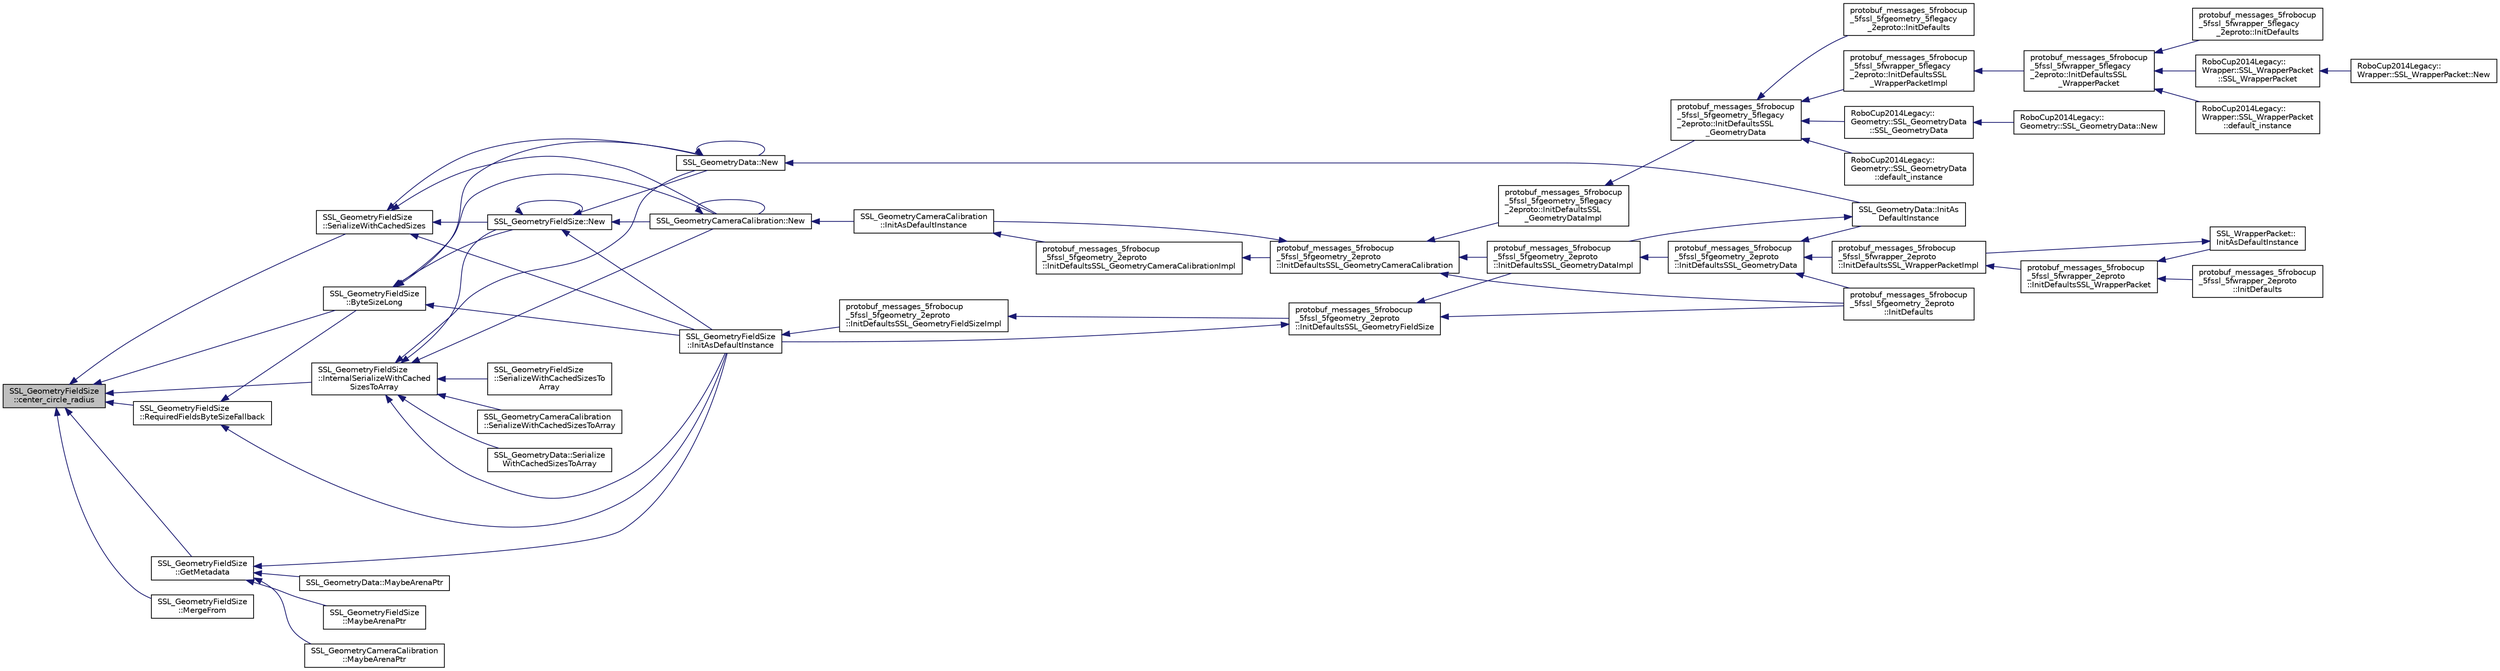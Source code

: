 digraph "SSL_GeometryFieldSize::center_circle_radius"
{
 // INTERACTIVE_SVG=YES
  edge [fontname="Helvetica",fontsize="10",labelfontname="Helvetica",labelfontsize="10"];
  node [fontname="Helvetica",fontsize="10",shape=record];
  rankdir="LR";
  Node1 [label="SSL_GeometryFieldSize\l::center_circle_radius",height=0.2,width=0.4,color="black", fillcolor="grey75", style="filled", fontcolor="black"];
  Node1 -> Node2 [dir="back",color="midnightblue",fontsize="10",style="solid",fontname="Helvetica"];
  Node2 [label="SSL_GeometryFieldSize\l::ByteSizeLong",height=0.2,width=0.4,color="black", fillcolor="white", style="filled",URL="$d2/d30/class_s_s_l___geometry_field_size.html#af750910b0fc119c3c8a9d293877ff401"];
  Node2 -> Node3 [dir="back",color="midnightblue",fontsize="10",style="solid",fontname="Helvetica"];
  Node3 [label="SSL_GeometryFieldSize\l::InitAsDefaultInstance",height=0.2,width=0.4,color="black", fillcolor="white", style="filled",URL="$d2/d30/class_s_s_l___geometry_field_size.html#a371a676c3c37670304e6b29daca758f3"];
  Node3 -> Node4 [dir="back",color="midnightblue",fontsize="10",style="solid",fontname="Helvetica"];
  Node4 [label="protobuf_messages_5frobocup\l_5fssl_5fgeometry_2eproto\l::InitDefaultsSSL_GeometryFieldSizeImpl",height=0.2,width=0.4,color="black", fillcolor="white", style="filled",URL="$d4/d2b/namespaceprotobuf__messages__5frobocup__5fssl__5fgeometry__2eproto.html#ac5982160afc4c6c9c1388ab17bba4318"];
  Node4 -> Node5 [dir="back",color="midnightblue",fontsize="10",style="solid",fontname="Helvetica"];
  Node5 [label="protobuf_messages_5frobocup\l_5fssl_5fgeometry_2eproto\l::InitDefaultsSSL_GeometryFieldSize",height=0.2,width=0.4,color="black", fillcolor="white", style="filled",URL="$d4/d2b/namespaceprotobuf__messages__5frobocup__5fssl__5fgeometry__2eproto.html#a50dcacc4293002f8245afd4a713618b4"];
  Node5 -> Node6 [dir="back",color="midnightblue",fontsize="10",style="solid",fontname="Helvetica"];
  Node6 [label="protobuf_messages_5frobocup\l_5fssl_5fgeometry_2eproto\l::InitDefaultsSSL_GeometryDataImpl",height=0.2,width=0.4,color="black", fillcolor="white", style="filled",URL="$d4/d2b/namespaceprotobuf__messages__5frobocup__5fssl__5fgeometry__2eproto.html#a35073f1d246a8f2008de46cef826911a"];
  Node6 -> Node7 [dir="back",color="midnightblue",fontsize="10",style="solid",fontname="Helvetica"];
  Node7 [label="protobuf_messages_5frobocup\l_5fssl_5fgeometry_2eproto\l::InitDefaultsSSL_GeometryData",height=0.2,width=0.4,color="black", fillcolor="white", style="filled",URL="$d4/d2b/namespaceprotobuf__messages__5frobocup__5fssl__5fgeometry__2eproto.html#a5135d4ac6b00963f089c74c441e023b5"];
  Node7 -> Node8 [dir="back",color="midnightblue",fontsize="10",style="solid",fontname="Helvetica"];
  Node8 [label="SSL_GeometryData::InitAs\lDefaultInstance",height=0.2,width=0.4,color="black", fillcolor="white", style="filled",URL="$d2/d01/class_s_s_l___geometry_data.html#ac446d8dbbebbfdc0acbfad8aad50491c"];
  Node8 -> Node6 [dir="back",color="midnightblue",fontsize="10",style="solid",fontname="Helvetica"];
  Node7 -> Node9 [dir="back",color="midnightblue",fontsize="10",style="solid",fontname="Helvetica"];
  Node9 [label="protobuf_messages_5frobocup\l_5fssl_5fgeometry_2eproto\l::InitDefaults",height=0.2,width=0.4,color="black", fillcolor="white", style="filled",URL="$d4/d2b/namespaceprotobuf__messages__5frobocup__5fssl__5fgeometry__2eproto.html#af34826a54c96efb516ee9ac37d6c3701"];
  Node7 -> Node10 [dir="back",color="midnightblue",fontsize="10",style="solid",fontname="Helvetica"];
  Node10 [label="protobuf_messages_5frobocup\l_5fssl_5fwrapper_2eproto\l::InitDefaultsSSL_WrapperPacketImpl",height=0.2,width=0.4,color="black", fillcolor="white", style="filled",URL="$dd/db5/namespaceprotobuf__messages__5frobocup__5fssl__5fwrapper__2eproto.html#a80dce5872ee3d4a49e79ed6b67ead2b6"];
  Node10 -> Node11 [dir="back",color="midnightblue",fontsize="10",style="solid",fontname="Helvetica"];
  Node11 [label="protobuf_messages_5frobocup\l_5fssl_5fwrapper_2eproto\l::InitDefaultsSSL_WrapperPacket",height=0.2,width=0.4,color="black", fillcolor="white", style="filled",URL="$dd/db5/namespaceprotobuf__messages__5frobocup__5fssl__5fwrapper__2eproto.html#a759b1903d56c9a9d75043f593d768578"];
  Node11 -> Node12 [dir="back",color="midnightblue",fontsize="10",style="solid",fontname="Helvetica"];
  Node12 [label="SSL_WrapperPacket::\lInitAsDefaultInstance",height=0.2,width=0.4,color="black", fillcolor="white", style="filled",URL="$d3/ddc/class_s_s_l___wrapper_packet.html#ae6927fbac123ba2e3b682c0a895940cb"];
  Node12 -> Node10 [dir="back",color="midnightblue",fontsize="10",style="solid",fontname="Helvetica"];
  Node11 -> Node13 [dir="back",color="midnightblue",fontsize="10",style="solid",fontname="Helvetica"];
  Node13 [label="protobuf_messages_5frobocup\l_5fssl_5fwrapper_2eproto\l::InitDefaults",height=0.2,width=0.4,color="black", fillcolor="white", style="filled",URL="$dd/db5/namespaceprotobuf__messages__5frobocup__5fssl__5fwrapper__2eproto.html#a5c74e25b29edbf9a0f0ff80d5d914b22"];
  Node5 -> Node3 [dir="back",color="midnightblue",fontsize="10",style="solid",fontname="Helvetica"];
  Node5 -> Node9 [dir="back",color="midnightblue",fontsize="10",style="solid",fontname="Helvetica"];
  Node2 -> Node14 [dir="back",color="midnightblue",fontsize="10",style="solid",fontname="Helvetica"];
  Node14 [label="SSL_GeometryFieldSize::New",height=0.2,width=0.4,color="black", fillcolor="white", style="filled",URL="$d2/d30/class_s_s_l___geometry_field_size.html#a543f7859b36c50a532a737c527e4ddfc"];
  Node14 -> Node3 [dir="back",color="midnightblue",fontsize="10",style="solid",fontname="Helvetica"];
  Node14 -> Node14 [dir="back",color="midnightblue",fontsize="10",style="solid",fontname="Helvetica"];
  Node14 -> Node15 [dir="back",color="midnightblue",fontsize="10",style="solid",fontname="Helvetica"];
  Node15 [label="SSL_GeometryCameraCalibration::New",height=0.2,width=0.4,color="black", fillcolor="white", style="filled",URL="$d0/d73/class_s_s_l___geometry_camera_calibration.html#ae0b269c4585c7700bb72218530210f85"];
  Node15 -> Node16 [dir="back",color="midnightblue",fontsize="10",style="solid",fontname="Helvetica"];
  Node16 [label="SSL_GeometryCameraCalibration\l::InitAsDefaultInstance",height=0.2,width=0.4,color="black", fillcolor="white", style="filled",URL="$d0/d73/class_s_s_l___geometry_camera_calibration.html#a7ffca6aca209bd8fd45f29ec2ec2fde3"];
  Node16 -> Node17 [dir="back",color="midnightblue",fontsize="10",style="solid",fontname="Helvetica"];
  Node17 [label="protobuf_messages_5frobocup\l_5fssl_5fgeometry_2eproto\l::InitDefaultsSSL_GeometryCameraCalibrationImpl",height=0.2,width=0.4,color="black", fillcolor="white", style="filled",URL="$d4/d2b/namespaceprotobuf__messages__5frobocup__5fssl__5fgeometry__2eproto.html#a309723e695b84fcdc9294963cc40ae9b"];
  Node17 -> Node18 [dir="back",color="midnightblue",fontsize="10",style="solid",fontname="Helvetica"];
  Node18 [label="protobuf_messages_5frobocup\l_5fssl_5fgeometry_2eproto\l::InitDefaultsSSL_GeometryCameraCalibration",height=0.2,width=0.4,color="black", fillcolor="white", style="filled",URL="$d4/d2b/namespaceprotobuf__messages__5frobocup__5fssl__5fgeometry__2eproto.html#a0787c4230e727ee8a9a5290347c73a53"];
  Node18 -> Node6 [dir="back",color="midnightblue",fontsize="10",style="solid",fontname="Helvetica"];
  Node18 -> Node16 [dir="back",color="midnightblue",fontsize="10",style="solid",fontname="Helvetica"];
  Node18 -> Node9 [dir="back",color="midnightblue",fontsize="10",style="solid",fontname="Helvetica"];
  Node18 -> Node19 [dir="back",color="midnightblue",fontsize="10",style="solid",fontname="Helvetica"];
  Node19 [label="protobuf_messages_5frobocup\l_5fssl_5fgeometry_5flegacy\l_2eproto::InitDefaultsSSL\l_GeometryDataImpl",height=0.2,width=0.4,color="black", fillcolor="white", style="filled",URL="$de/d4b/namespaceprotobuf__messages__5frobocup__5fssl__5fgeometry__5flegacy__2eproto.html#a5a0a5fb07539f7ccf014ca5aa3142b85"];
  Node19 -> Node20 [dir="back",color="midnightblue",fontsize="10",style="solid",fontname="Helvetica"];
  Node20 [label="protobuf_messages_5frobocup\l_5fssl_5fgeometry_5flegacy\l_2eproto::InitDefaultsSSL\l_GeometryData",height=0.2,width=0.4,color="black", fillcolor="white", style="filled",URL="$de/d4b/namespaceprotobuf__messages__5frobocup__5fssl__5fgeometry__5flegacy__2eproto.html#a090532cc7951e31e9687859d972ef3a0"];
  Node20 -> Node21 [dir="back",color="midnightblue",fontsize="10",style="solid",fontname="Helvetica"];
  Node21 [label="RoboCup2014Legacy::\lGeometry::SSL_GeometryData\l::SSL_GeometryData",height=0.2,width=0.4,color="black", fillcolor="white", style="filled",URL="$d8/d7b/class_robo_cup2014_legacy_1_1_geometry_1_1_s_s_l___geometry_data.html#a53ab9b3a85c759888cd9abc1d288b57f"];
  Node21 -> Node22 [dir="back",color="midnightblue",fontsize="10",style="solid",fontname="Helvetica"];
  Node22 [label="RoboCup2014Legacy::\lGeometry::SSL_GeometryData::New",height=0.2,width=0.4,color="black", fillcolor="white", style="filled",URL="$d8/d7b/class_robo_cup2014_legacy_1_1_geometry_1_1_s_s_l___geometry_data.html#acecb648cc540eed86337efe573e77e3b"];
  Node20 -> Node23 [dir="back",color="midnightblue",fontsize="10",style="solid",fontname="Helvetica"];
  Node23 [label="RoboCup2014Legacy::\lGeometry::SSL_GeometryData\l::default_instance",height=0.2,width=0.4,color="black", fillcolor="white", style="filled",URL="$d8/d7b/class_robo_cup2014_legacy_1_1_geometry_1_1_s_s_l___geometry_data.html#a39d6ebf2bf5ca82eacc9150760e9e4fb"];
  Node20 -> Node24 [dir="back",color="midnightblue",fontsize="10",style="solid",fontname="Helvetica"];
  Node24 [label="protobuf_messages_5frobocup\l_5fssl_5fgeometry_5flegacy\l_2eproto::InitDefaults",height=0.2,width=0.4,color="black", fillcolor="white", style="filled",URL="$de/d4b/namespaceprotobuf__messages__5frobocup__5fssl__5fgeometry__5flegacy__2eproto.html#abe954084ae49813abe35094edf9bc738"];
  Node20 -> Node25 [dir="back",color="midnightblue",fontsize="10",style="solid",fontname="Helvetica"];
  Node25 [label="protobuf_messages_5frobocup\l_5fssl_5fwrapper_5flegacy\l_2eproto::InitDefaultsSSL\l_WrapperPacketImpl",height=0.2,width=0.4,color="black", fillcolor="white", style="filled",URL="$d6/de3/namespaceprotobuf__messages__5frobocup__5fssl__5fwrapper__5flegacy__2eproto.html#a99e7a833c82e02a8db1f8b46a921eee5"];
  Node25 -> Node26 [dir="back",color="midnightblue",fontsize="10",style="solid",fontname="Helvetica"];
  Node26 [label="protobuf_messages_5frobocup\l_5fssl_5fwrapper_5flegacy\l_2eproto::InitDefaultsSSL\l_WrapperPacket",height=0.2,width=0.4,color="black", fillcolor="white", style="filled",URL="$d6/de3/namespaceprotobuf__messages__5frobocup__5fssl__5fwrapper__5flegacy__2eproto.html#ad1f8b5692de91a37a9723958e72904d1"];
  Node26 -> Node27 [dir="back",color="midnightblue",fontsize="10",style="solid",fontname="Helvetica"];
  Node27 [label="RoboCup2014Legacy::\lWrapper::SSL_WrapperPacket\l::SSL_WrapperPacket",height=0.2,width=0.4,color="black", fillcolor="white", style="filled",URL="$d6/d23/class_robo_cup2014_legacy_1_1_wrapper_1_1_s_s_l___wrapper_packet.html#a59388d84905d348178b490c966e6f85c"];
  Node27 -> Node28 [dir="back",color="midnightblue",fontsize="10",style="solid",fontname="Helvetica"];
  Node28 [label="RoboCup2014Legacy::\lWrapper::SSL_WrapperPacket::New",height=0.2,width=0.4,color="black", fillcolor="white", style="filled",URL="$d6/d23/class_robo_cup2014_legacy_1_1_wrapper_1_1_s_s_l___wrapper_packet.html#aa2623cfc2a6d0b7f3e3869c442af7dc4"];
  Node26 -> Node29 [dir="back",color="midnightblue",fontsize="10",style="solid",fontname="Helvetica"];
  Node29 [label="RoboCup2014Legacy::\lWrapper::SSL_WrapperPacket\l::default_instance",height=0.2,width=0.4,color="black", fillcolor="white", style="filled",URL="$d6/d23/class_robo_cup2014_legacy_1_1_wrapper_1_1_s_s_l___wrapper_packet.html#a1fbc5a97f510d5629aa8badac6fb5968"];
  Node26 -> Node30 [dir="back",color="midnightblue",fontsize="10",style="solid",fontname="Helvetica"];
  Node30 [label="protobuf_messages_5frobocup\l_5fssl_5fwrapper_5flegacy\l_2eproto::InitDefaults",height=0.2,width=0.4,color="black", fillcolor="white", style="filled",URL="$d6/de3/namespaceprotobuf__messages__5frobocup__5fssl__5fwrapper__5flegacy__2eproto.html#ae28ebaeae140baabb93f147e6a26be70"];
  Node15 -> Node15 [dir="back",color="midnightblue",fontsize="10",style="solid",fontname="Helvetica"];
  Node14 -> Node31 [dir="back",color="midnightblue",fontsize="10",style="solid",fontname="Helvetica"];
  Node31 [label="SSL_GeometryData::New",height=0.2,width=0.4,color="black", fillcolor="white", style="filled",URL="$d2/d01/class_s_s_l___geometry_data.html#aac722faecedb217a1e204f9068253b4a"];
  Node31 -> Node8 [dir="back",color="midnightblue",fontsize="10",style="solid",fontname="Helvetica"];
  Node31 -> Node31 [dir="back",color="midnightblue",fontsize="10",style="solid",fontname="Helvetica"];
  Node2 -> Node15 [dir="back",color="midnightblue",fontsize="10",style="solid",fontname="Helvetica"];
  Node2 -> Node31 [dir="back",color="midnightblue",fontsize="10",style="solid",fontname="Helvetica"];
  Node1 -> Node32 [dir="back",color="midnightblue",fontsize="10",style="solid",fontname="Helvetica"];
  Node32 [label="SSL_GeometryFieldSize\l::GetMetadata",height=0.2,width=0.4,color="black", fillcolor="white", style="filled",URL="$d2/d30/class_s_s_l___geometry_field_size.html#a6aae3e8ccd1e086cd6db6f5f969776f0"];
  Node32 -> Node3 [dir="back",color="midnightblue",fontsize="10",style="solid",fontname="Helvetica"];
  Node32 -> Node33 [dir="back",color="midnightblue",fontsize="10",style="solid",fontname="Helvetica"];
  Node33 [label="SSL_GeometryFieldSize\l::MaybeArenaPtr",height=0.2,width=0.4,color="black", fillcolor="white", style="filled",URL="$d2/d30/class_s_s_l___geometry_field_size.html#a91a7c044139587bd8051892c69c1ec30"];
  Node32 -> Node34 [dir="back",color="midnightblue",fontsize="10",style="solid",fontname="Helvetica"];
  Node34 [label="SSL_GeometryCameraCalibration\l::MaybeArenaPtr",height=0.2,width=0.4,color="black", fillcolor="white", style="filled",URL="$d0/d73/class_s_s_l___geometry_camera_calibration.html#a6ec34cfac4b6e9d9c112032a72ff5d1e"];
  Node32 -> Node35 [dir="back",color="midnightblue",fontsize="10",style="solid",fontname="Helvetica"];
  Node35 [label="SSL_GeometryData::MaybeArenaPtr",height=0.2,width=0.4,color="black", fillcolor="white", style="filled",URL="$d2/d01/class_s_s_l___geometry_data.html#a03949701b70aeb79c09218405ea4d263"];
  Node1 -> Node36 [dir="back",color="midnightblue",fontsize="10",style="solid",fontname="Helvetica"];
  Node36 [label="SSL_GeometryFieldSize\l::InternalSerializeWithCached\lSizesToArray",height=0.2,width=0.4,color="black", fillcolor="white", style="filled",URL="$d2/d30/class_s_s_l___geometry_field_size.html#a67eb13d2bb08ba0f1a26c86e9520ac6c"];
  Node36 -> Node3 [dir="back",color="midnightblue",fontsize="10",style="solid",fontname="Helvetica"];
  Node36 -> Node14 [dir="back",color="midnightblue",fontsize="10",style="solid",fontname="Helvetica"];
  Node36 -> Node37 [dir="back",color="midnightblue",fontsize="10",style="solid",fontname="Helvetica"];
  Node37 [label="SSL_GeometryFieldSize\l::SerializeWithCachedSizesTo\lArray",height=0.2,width=0.4,color="black", fillcolor="white", style="filled",URL="$d2/d30/class_s_s_l___geometry_field_size.html#a37a855e0a3484cb49b68f4a441517455"];
  Node36 -> Node15 [dir="back",color="midnightblue",fontsize="10",style="solid",fontname="Helvetica"];
  Node36 -> Node38 [dir="back",color="midnightblue",fontsize="10",style="solid",fontname="Helvetica"];
  Node38 [label="SSL_GeometryCameraCalibration\l::SerializeWithCachedSizesToArray",height=0.2,width=0.4,color="black", fillcolor="white", style="filled",URL="$d0/d73/class_s_s_l___geometry_camera_calibration.html#a7170c608871adc84a31b5d38dd5495ec"];
  Node36 -> Node31 [dir="back",color="midnightblue",fontsize="10",style="solid",fontname="Helvetica"];
  Node36 -> Node39 [dir="back",color="midnightblue",fontsize="10",style="solid",fontname="Helvetica"];
  Node39 [label="SSL_GeometryData::Serialize\lWithCachedSizesToArray",height=0.2,width=0.4,color="black", fillcolor="white", style="filled",URL="$d2/d01/class_s_s_l___geometry_data.html#a8b1ec9d7f15778bb21fde6fd1aec22ad"];
  Node1 -> Node40 [dir="back",color="midnightblue",fontsize="10",style="solid",fontname="Helvetica"];
  Node40 [label="SSL_GeometryFieldSize\l::MergeFrom",height=0.2,width=0.4,color="black", fillcolor="white", style="filled",URL="$d2/d30/class_s_s_l___geometry_field_size.html#aef3fd9700f6f94ca9738603566f719ab"];
  Node1 -> Node41 [dir="back",color="midnightblue",fontsize="10",style="solid",fontname="Helvetica"];
  Node41 [label="SSL_GeometryFieldSize\l::RequiredFieldsByteSizeFallback",height=0.2,width=0.4,color="black", fillcolor="white", style="filled",URL="$d2/d30/class_s_s_l___geometry_field_size.html#abf6b94326f5d2d21ba6e5943ba9afd70"];
  Node41 -> Node2 [dir="back",color="midnightblue",fontsize="10",style="solid",fontname="Helvetica"];
  Node41 -> Node3 [dir="back",color="midnightblue",fontsize="10",style="solid",fontname="Helvetica"];
  Node1 -> Node42 [dir="back",color="midnightblue",fontsize="10",style="solid",fontname="Helvetica"];
  Node42 [label="SSL_GeometryFieldSize\l::SerializeWithCachedSizes",height=0.2,width=0.4,color="black", fillcolor="white", style="filled",URL="$d2/d30/class_s_s_l___geometry_field_size.html#a05687fe1250b8edb04dd2dccbf62a9d1"];
  Node42 -> Node3 [dir="back",color="midnightblue",fontsize="10",style="solid",fontname="Helvetica"];
  Node42 -> Node14 [dir="back",color="midnightblue",fontsize="10",style="solid",fontname="Helvetica"];
  Node42 -> Node15 [dir="back",color="midnightblue",fontsize="10",style="solid",fontname="Helvetica"];
  Node42 -> Node31 [dir="back",color="midnightblue",fontsize="10",style="solid",fontname="Helvetica"];
}
